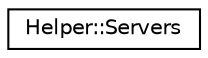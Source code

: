 digraph "Graphical Class Hierarchy"
{
  edge [fontname="Helvetica",fontsize="10",labelfontname="Helvetica",labelfontsize="10"];
  node [fontname="Helvetica",fontsize="10",shape=record];
  rankdir="LR";
  Node0 [label="Helper::Servers",height=0.2,width=0.4,color="black", fillcolor="white", style="filled",URL="$class_helper_1_1_servers.html"];
}
